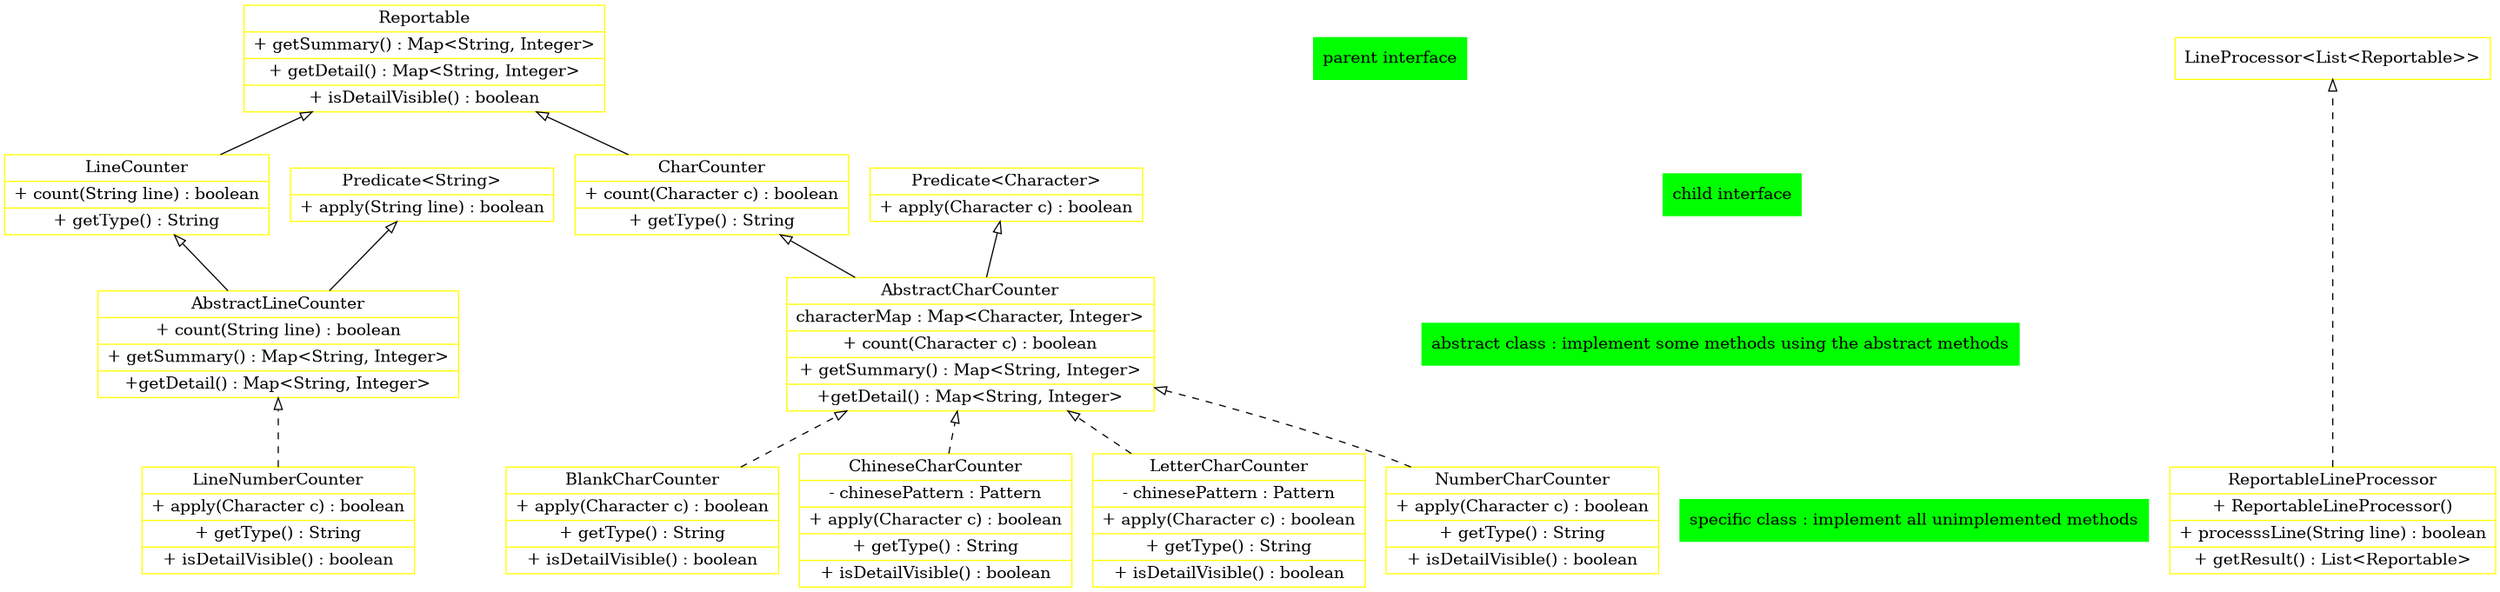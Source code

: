 @startuml
digraph G {
# 定义全局属性
    fontname = "Courier New"
    fontsize = 8
    # 从下往上
    rankdir = BT
# 定义节点属性
    node [
            shape = "record" # 矩形，默认是椭圆
            color = "yellow" # 边框蓝色
    ]

# 定义边的属性
    edge [
            fontsize = 9
    ]
# 换行符是\l，而要新建一个新的单元格，则需要是用|。{}里面的是内容
    Reportable [
	    label = "{Reportable | + getSummary() : Map\<String, Integer\> | + getDetail() : Map\<String, Integer\> | + isDetailVisible() : boolean}"
    ]
# 特殊字符要转义
    LineCounter [
	    label = "{LineCounter | + count(String line) : boolean | + getType() : String}"
    ]

    CharCounter [
	    label = "{CharCounter | + count(Character c) : boolean | + getType() : String}"
    ]

   AbstractCharCounter [
	    label = "{AbstractCharCounter | characterMap : Map\<Character, Integer\> | + count(Character c) : boolean | + getSummary() : Map\<String, Integer\> | +getDetail() : Map\<String, Integer\> }"
    ]

   AbstractLineCounter [
	    label = "{AbstractLineCounter |  + count(String line) : boolean | + getSummary() : Map\<String, Integer\> | +getDetail() : Map\<String, Integer\> }"
    ]

   PredicateCharacter[label = "{Predicate\<Character\> | + apply(Character c) : boolean}"]
   PredicateString[label = "{Predicate\<String\> | + apply(String line) : boolean}"]

   BlankCharCounter[label = "{BlankCharCounter | + apply(Character c) : boolean | + getType() : String | + isDetailVisible() : boolean }"]
   ChineseCharCounter[label = "{ChineseCharCounter | - chinesePattern : Pattern | + apply(Character c) : boolean | + getType() : String | + isDetailVisible() : boolean }"]
   LetterCharCounter[label = "{LetterCharCounter | - chinesePattern : Pattern | + apply(Character c) : boolean | + getType() : String | + isDetailVisible() : boolean }"]
    NumberCharCounter[label = "{NumberCharCounter | + apply(Character c) : boolean | + getType() : String | + isDetailVisible() : boolean }"]
    LineNumberCounter[label = "{LineNumberCounter | + apply(Character c) : boolean | + getType() : String | + isDetailVisible() : boolean }"]


    parentInterface [label = "parent interface" color = "green" style=filled]
    childInterface [label = "child interface" color = "green" style=filled]
    abstractClass [ label = "abstract class : implement some methods using the abstract methods" color = "green" style=filled]
    specificClass [ label = "specific class : implement all unimplemented methods" color = "green" style=filled]

    LineProcessor [label = "{LineProcessor\<List\<Reportable\>\>}" ]
    ReportableLineProcessor [ label = "{ReportableLineProcessor | + ReportableLineProcessor() | + processsLine(String line) : boolean | + getResult() : List\<Reportable\>}"]

    # 定义在同一层
    {rank = same; parentInterface; Reportable; LineProcessor}
    {rank = same; childInterface; LineCounter; CharCounter; PredicateCharacter; PredicateString}
    {rank = same; abstractClass; AbstractLineCounter; AbstractCharCounter;}
    {rank = same; specificClass; LineNumberCounter; BlankCharCounter; ChineseCharCounter; LetterCharCounter; NumberCharCounter; ReportableLineProcessor}

   # 箭头为空心，接口之间的继承
   LineCounter -> Reportable[arrowhead="empty"]
   CharCounter -> Reportable[arrowhead="empty"]
   AbstractCharCounter -> CharCounter[arrowhead="empty"]
   AbstractLineCounter -> LineCounter[arrowhead="empty"]

   AbstractCharCounter -> PredicateCharacter[arrowhead="empty"]
   AbstractLineCounter -> PredicateString[arrowhead="empty"]

   # 实现类的UML
   BlankCharCounter -> AbstractCharCounter[arrowhead="empty", style="dashed"]
   ChineseCharCounter -> AbstractCharCounter[arrowhead="empty", style="dashed"]
   LetterCharCounter -> AbstractCharCounter[arrowhead="empty", style="dashed"]
   NumberCharCounter -> AbstractCharCounter[arrowhead="empty", style="dashed"]
   LineNumberCounter -> AbstractLineCounter[arrowhead="empty", style="dashed"]

   ReportableLineProcessor -> LineProcessor[arrowhead="empty", style="dashed"]

}

@enduml